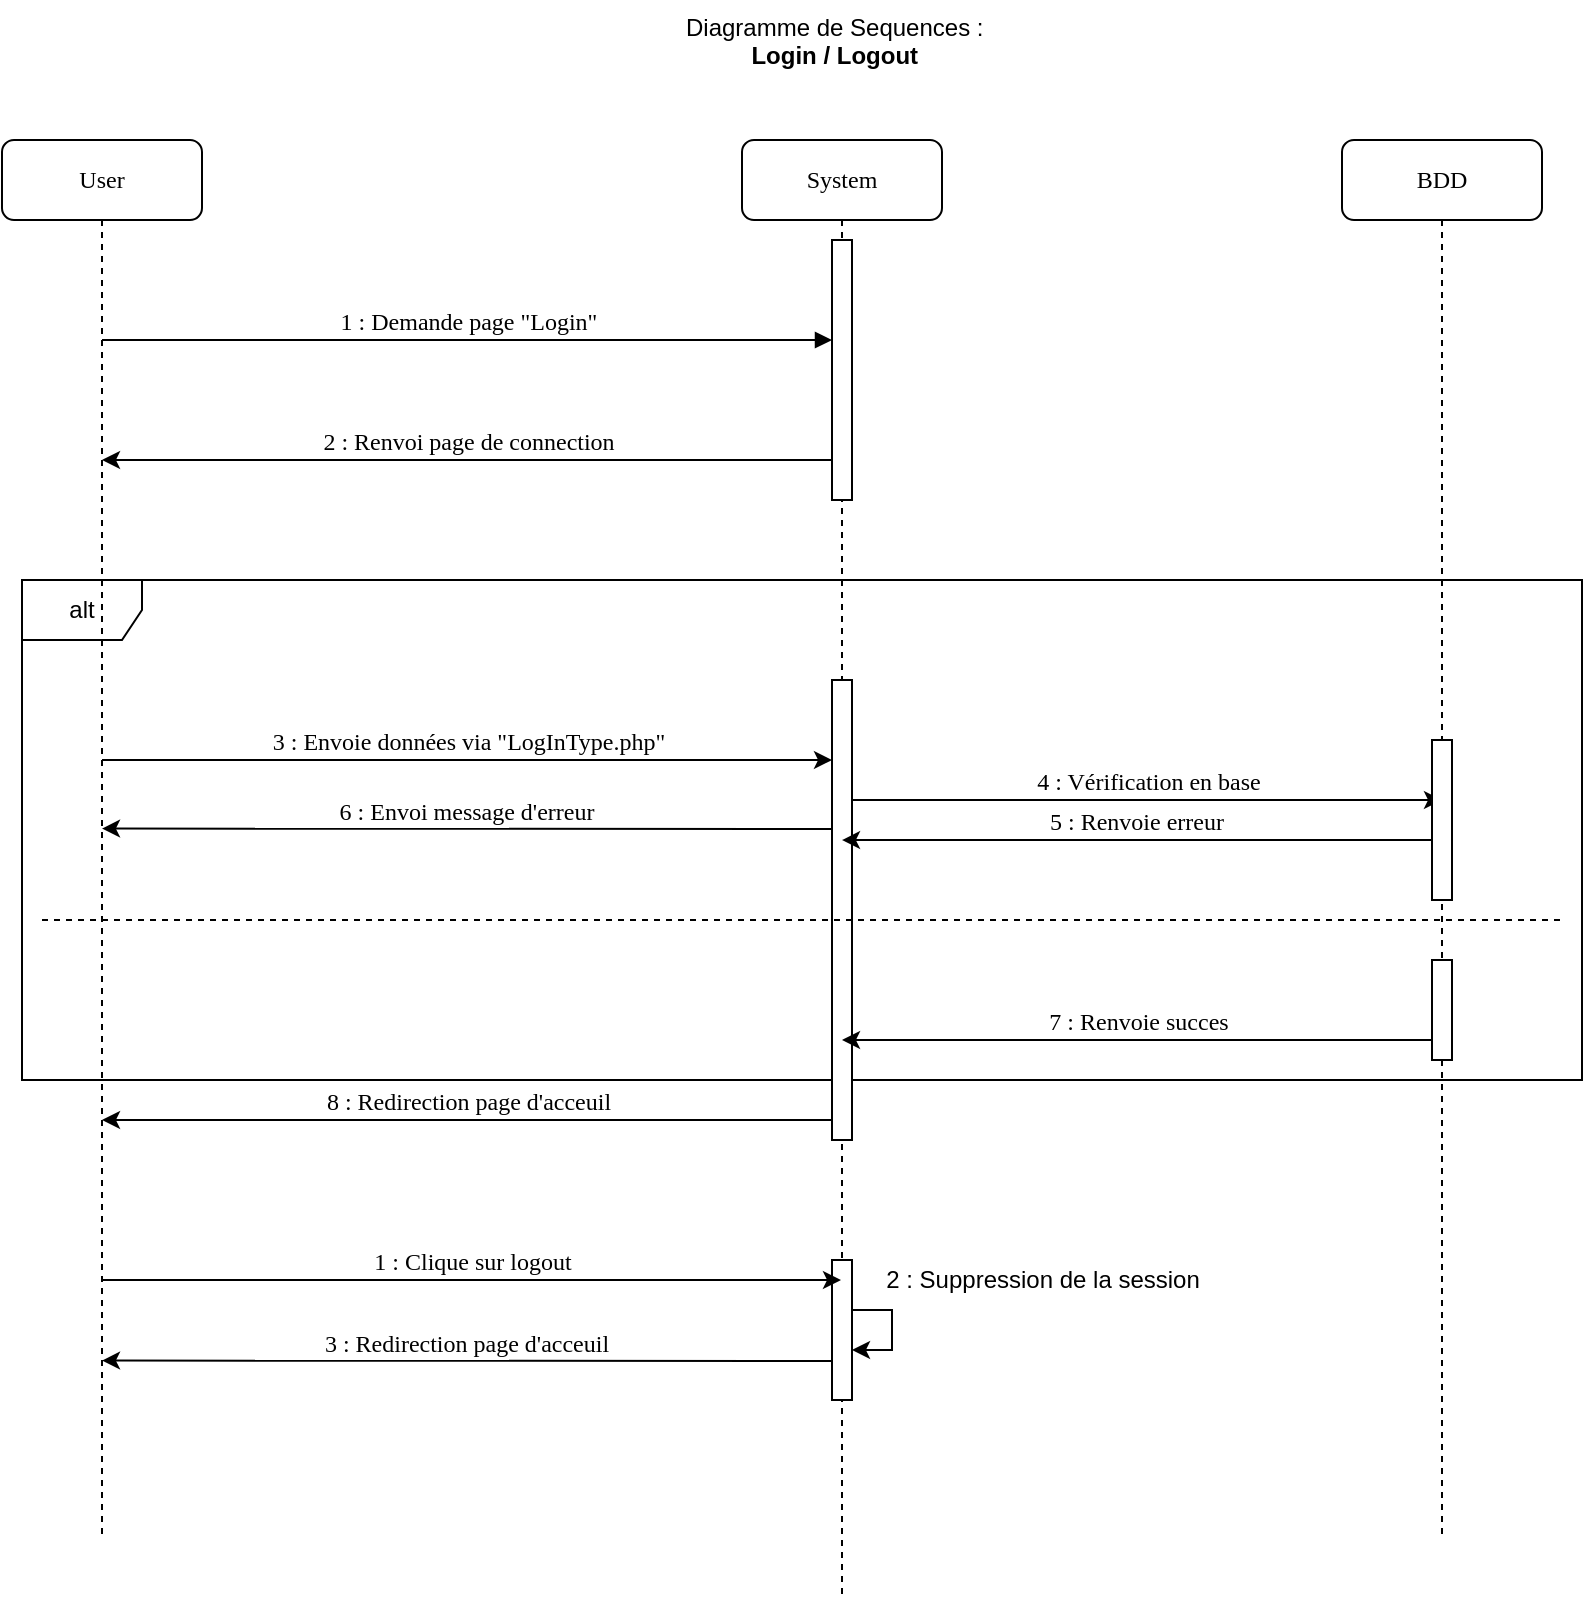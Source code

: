 <mxfile version="12.4.2" type="device" pages="1"><diagram name="Page-1" id="13e1069c-82ec-6db2-03f1-153e76fe0fe0"><mxGraphModel dx="1072" dy="792" grid="1" gridSize="10" guides="1" tooltips="1" connect="1" arrows="1" fold="1" page="1" pageScale="1" pageWidth="1100" pageHeight="850" background="#ffffff" math="0" shadow="0"><root><mxCell id="0"/><mxCell id="1" parent="0"/><mxCell id="iVb1Nu-RLqh_Ps4pL5e1-4" value="alt" style="shape=umlFrame;whiteSpace=wrap;html=1;" parent="1" vertex="1"><mxGeometry x="110" y="300" width="780" height="250" as="geometry"/></mxCell><mxCell id="7baba1c4bc27f4b0-2" value="System" style="shape=umlLifeline;perimeter=lifelinePerimeter;whiteSpace=wrap;html=1;container=1;collapsible=0;recursiveResize=0;outlineConnect=0;rounded=1;shadow=0;comic=0;labelBackgroundColor=none;strokeWidth=1;fontFamily=Verdana;fontSize=12;align=center;" parent="1" vertex="1"><mxGeometry x="470" y="80" width="100" height="730" as="geometry"/></mxCell><mxCell id="7baba1c4bc27f4b0-10" value="" style="html=1;points=[];perimeter=orthogonalPerimeter;rounded=0;shadow=0;comic=0;labelBackgroundColor=none;strokeWidth=1;fontFamily=Verdana;fontSize=12;align=center;" parent="7baba1c4bc27f4b0-2" vertex="1"><mxGeometry x="45" y="50" width="10" height="130" as="geometry"/></mxCell><mxCell id="iVb1Nu-RLqh_Ps4pL5e1-6" value="" style="html=1;points=[];perimeter=orthogonalPerimeter;rounded=0;shadow=0;comic=0;labelBackgroundColor=none;strokeWidth=1;fontFamily=Verdana;fontSize=12;align=center;" parent="7baba1c4bc27f4b0-2" vertex="1"><mxGeometry x="45" y="270" width="10" height="230" as="geometry"/></mxCell><mxCell id="oGswtRd152JvWVccDxA1-5" value="" style="html=1;points=[];perimeter=orthogonalPerimeter;rounded=0;shadow=0;comic=0;labelBackgroundColor=none;strokeWidth=1;fontFamily=Verdana;fontSize=12;align=center;" parent="7baba1c4bc27f4b0-2" vertex="1"><mxGeometry x="45" y="560" width="10" height="70" as="geometry"/></mxCell><mxCell id="oGswtRd152JvWVccDxA1-7" style="edgeStyle=orthogonalEdgeStyle;rounded=0;orthogonalLoop=1;jettySize=auto;html=1;startArrow=none;startFill=0;endArrow=classic;endFill=1;" parent="7baba1c4bc27f4b0-2" source="oGswtRd152JvWVccDxA1-5" target="oGswtRd152JvWVccDxA1-5" edge="1"><mxGeometry relative="1" as="geometry"/></mxCell><mxCell id="7baba1c4bc27f4b0-3" value="BDD" style="shape=umlLifeline;perimeter=lifelinePerimeter;whiteSpace=wrap;html=1;container=1;collapsible=0;recursiveResize=0;outlineConnect=0;rounded=1;shadow=0;comic=0;labelBackgroundColor=none;strokeWidth=1;fontFamily=Verdana;fontSize=12;align=center;" parent="1" vertex="1"><mxGeometry x="770" y="80" width="100" height="700" as="geometry"/></mxCell><mxCell id="7baba1c4bc27f4b0-13" value="" style="html=1;points=[];perimeter=orthogonalPerimeter;rounded=0;shadow=0;comic=0;labelBackgroundColor=none;strokeWidth=1;fontFamily=Verdana;fontSize=12;align=center;" parent="7baba1c4bc27f4b0-3" vertex="1"><mxGeometry x="45" y="410" width="10" height="50" as="geometry"/></mxCell><mxCell id="7baba1c4bc27f4b0-8" value="User" style="shape=umlLifeline;perimeter=lifelinePerimeter;whiteSpace=wrap;html=1;container=1;collapsible=0;recursiveResize=0;outlineConnect=0;rounded=1;shadow=0;comic=0;labelBackgroundColor=none;strokeWidth=1;fontFamily=Verdana;fontSize=12;align=center;" parent="1" vertex="1"><mxGeometry x="100" y="80" width="100" height="700" as="geometry"/></mxCell><mxCell id="7baba1c4bc27f4b0-20" value="1 : Demande page &quot;Login&quot;" style="html=1;verticalAlign=bottom;endArrow=block;labelBackgroundColor=none;fontFamily=Verdana;fontSize=12;edgeStyle=elbowEdgeStyle;elbow=vertical;" parent="1" target="7baba1c4bc27f4b0-10" edge="1"><mxGeometry relative="1" as="geometry"><mxPoint x="150" y="180" as="sourcePoint"/><mxPoint x="280" y="180" as="targetPoint"/></mxGeometry></mxCell><mxCell id="iVb1Nu-RLqh_Ps4pL5e1-3" value="2 : Renvoi page de connection" style="html=1;verticalAlign=bottom;endArrow=none;labelBackgroundColor=none;fontFamily=Verdana;fontSize=12;edgeStyle=elbowEdgeStyle;elbow=vertical;startArrow=classic;startFill=1;endFill=0;" parent="1" edge="1"><mxGeometry relative="1" as="geometry"><mxPoint x="150" y="240" as="sourcePoint"/><mxPoint x="515" y="240" as="targetPoint"/></mxGeometry></mxCell><mxCell id="iVb1Nu-RLqh_Ps4pL5e1-5" value="3 : Envoie données via &quot;LogInType.php&quot;" style="html=1;verticalAlign=bottom;endArrow=classic;labelBackgroundColor=none;fontFamily=Verdana;fontSize=12;edgeStyle=elbowEdgeStyle;elbow=vertical;startArrow=none;startFill=0;endFill=1;" parent="1" edge="1"><mxGeometry relative="1" as="geometry"><mxPoint x="150" y="390" as="sourcePoint"/><mxPoint x="515" y="390" as="targetPoint"/></mxGeometry></mxCell><mxCell id="iVb1Nu-RLqh_Ps4pL5e1-10" value="6 : Envoi message d'erreur" style="html=1;verticalAlign=bottom;endArrow=none;labelBackgroundColor=none;fontFamily=Verdana;fontSize=12;edgeStyle=elbowEdgeStyle;elbow=vertical;startArrow=classic;startFill=1;endFill=0;" parent="1" edge="1"><mxGeometry relative="1" as="geometry"><mxPoint x="150" y="424.29" as="sourcePoint"/><mxPoint x="515" y="424.29" as="targetPoint"/></mxGeometry></mxCell><mxCell id="iVb1Nu-RLqh_Ps4pL5e1-11" value="4 : Vérification en base" style="html=1;verticalAlign=bottom;endArrow=classic;labelBackgroundColor=none;fontFamily=Verdana;fontSize=12;edgeStyle=elbowEdgeStyle;elbow=vertical;startArrow=none;startFill=0;endFill=1;" parent="1" edge="1"><mxGeometry relative="1" as="geometry"><mxPoint x="525" y="410" as="sourcePoint"/><mxPoint x="820" y="410" as="targetPoint"/></mxGeometry></mxCell><mxCell id="iVb1Nu-RLqh_Ps4pL5e1-12" value="8 : Redirection page d'acceuil" style="html=1;verticalAlign=bottom;endArrow=none;labelBackgroundColor=none;fontFamily=Verdana;fontSize=12;edgeStyle=elbowEdgeStyle;elbow=vertical;startArrow=classic;startFill=1;endFill=0;" parent="1" edge="1"><mxGeometry relative="1" as="geometry"><mxPoint x="150" y="570" as="sourcePoint"/><mxPoint x="515" y="570" as="targetPoint"/></mxGeometry></mxCell><mxCell id="iVb1Nu-RLqh_Ps4pL5e1-13" value="Diagramme de Sequences :&lt;br&gt;&lt;div style=&quot;text-align: center&quot;&gt;&lt;span&gt;&lt;b&gt;Login / Logout&lt;/b&gt;&lt;/span&gt;&lt;/div&gt;" style="text;html=1;" parent="1" vertex="1"><mxGeometry x="440" y="10" width="180" height="40" as="geometry"/></mxCell><mxCell id="oGswtRd152JvWVccDxA1-1" value="" style="html=1;points=[];perimeter=orthogonalPerimeter;rounded=0;shadow=0;comic=0;labelBackgroundColor=none;strokeWidth=1;fontFamily=Verdana;fontSize=12;align=center;" parent="1" vertex="1"><mxGeometry x="815" y="380" width="10" height="80" as="geometry"/></mxCell><mxCell id="oGswtRd152JvWVccDxA1-2" value="5 : Renvoie erreur" style="html=1;verticalAlign=bottom;endArrow=none;labelBackgroundColor=none;fontFamily=Verdana;fontSize=12;edgeStyle=elbowEdgeStyle;elbow=vertical;startArrow=classic;startFill=1;endFill=0;exitX=0.5;exitY=0.348;exitDx=0;exitDy=0;exitPerimeter=0;" parent="1" source="iVb1Nu-RLqh_Ps4pL5e1-6" edge="1"><mxGeometry relative="1" as="geometry"><mxPoint x="530" y="430" as="sourcePoint"/><mxPoint x="815" y="430" as="targetPoint"/></mxGeometry></mxCell><mxCell id="oGswtRd152JvWVccDxA1-3" value="7 : Renvoie succes" style="html=1;verticalAlign=bottom;endArrow=none;labelBackgroundColor=none;fontFamily=Verdana;fontSize=12;edgeStyle=elbowEdgeStyle;elbow=vertical;startArrow=classic;startFill=1;endFill=0;" parent="1" edge="1"><mxGeometry relative="1" as="geometry"><mxPoint x="520" y="530" as="sourcePoint"/><mxPoint x="815" y="530" as="targetPoint"/></mxGeometry></mxCell><mxCell id="oGswtRd152JvWVccDxA1-4" value="1 : Clique sur logout" style="html=1;verticalAlign=bottom;endArrow=classic;labelBackgroundColor=none;fontFamily=Verdana;fontSize=12;edgeStyle=elbowEdgeStyle;elbow=vertical;startArrow=none;startFill=0;endFill=1;" parent="1" target="7baba1c4bc27f4b0-2" edge="1"><mxGeometry relative="1" as="geometry"><mxPoint x="150" y="650" as="sourcePoint"/><mxPoint x="515" y="650" as="targetPoint"/></mxGeometry></mxCell><mxCell id="oGswtRd152JvWVccDxA1-6" value="3 : Redirection page d'acceuil" style="html=1;verticalAlign=bottom;endArrow=none;labelBackgroundColor=none;fontFamily=Verdana;fontSize=12;edgeStyle=elbowEdgeStyle;elbow=vertical;startArrow=classic;startFill=1;endFill=0;" parent="1" edge="1"><mxGeometry relative="1" as="geometry"><mxPoint x="150" y="690.29" as="sourcePoint"/><mxPoint x="515" y="690.29" as="targetPoint"/></mxGeometry></mxCell><mxCell id="oGswtRd152JvWVccDxA1-8" value="2 : Suppression de la session" style="text;html=1;align=center;verticalAlign=middle;resizable=0;points=[];;autosize=1;" parent="1" vertex="1"><mxGeometry x="535" y="640" width="170" height="20" as="geometry"/></mxCell><mxCell id="FkMGfQdW7Fe3fPEPQ9R8-1" value="" style="endArrow=none;dashed=1;html=1;" parent="1" edge="1"><mxGeometry width="50" height="50" relative="1" as="geometry"><mxPoint x="120" y="470" as="sourcePoint"/><mxPoint x="880" y="470" as="targetPoint"/></mxGeometry></mxCell></root></mxGraphModel></diagram></mxfile>
